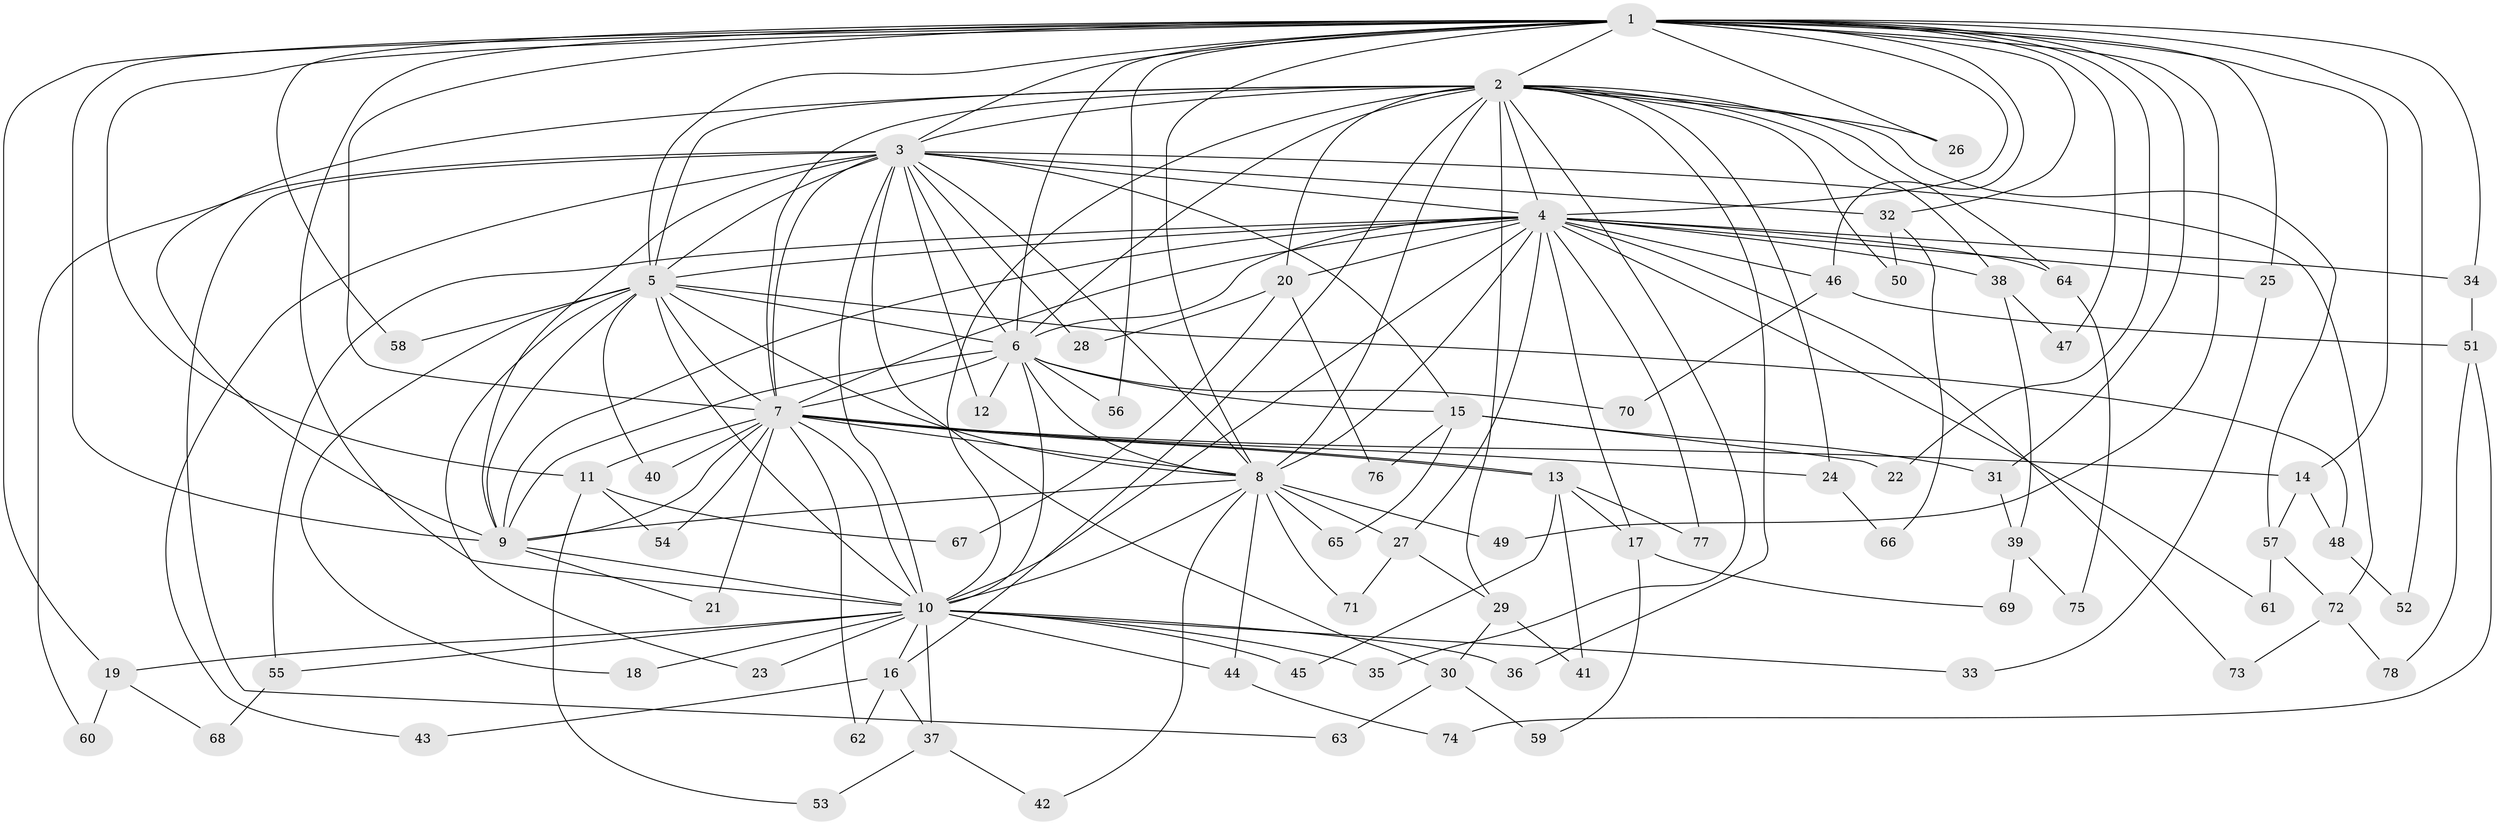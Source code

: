 // Generated by graph-tools (version 1.1) at 2025/01/03/09/25 03:01:22]
// undirected, 78 vertices, 181 edges
graph export_dot {
graph [start="1"]
  node [color=gray90,style=filled];
  1;
  2;
  3;
  4;
  5;
  6;
  7;
  8;
  9;
  10;
  11;
  12;
  13;
  14;
  15;
  16;
  17;
  18;
  19;
  20;
  21;
  22;
  23;
  24;
  25;
  26;
  27;
  28;
  29;
  30;
  31;
  32;
  33;
  34;
  35;
  36;
  37;
  38;
  39;
  40;
  41;
  42;
  43;
  44;
  45;
  46;
  47;
  48;
  49;
  50;
  51;
  52;
  53;
  54;
  55;
  56;
  57;
  58;
  59;
  60;
  61;
  62;
  63;
  64;
  65;
  66;
  67;
  68;
  69;
  70;
  71;
  72;
  73;
  74;
  75;
  76;
  77;
  78;
  1 -- 2;
  1 -- 3;
  1 -- 4;
  1 -- 5;
  1 -- 6;
  1 -- 7;
  1 -- 8;
  1 -- 9;
  1 -- 10;
  1 -- 11;
  1 -- 14;
  1 -- 19;
  1 -- 22;
  1 -- 25;
  1 -- 26;
  1 -- 31;
  1 -- 32;
  1 -- 34;
  1 -- 46;
  1 -- 47;
  1 -- 49;
  1 -- 52;
  1 -- 56;
  1 -- 58;
  2 -- 3;
  2 -- 4;
  2 -- 5;
  2 -- 6;
  2 -- 7;
  2 -- 8;
  2 -- 9;
  2 -- 10;
  2 -- 16;
  2 -- 20;
  2 -- 24;
  2 -- 26;
  2 -- 29;
  2 -- 35;
  2 -- 36;
  2 -- 38;
  2 -- 50;
  2 -- 57;
  2 -- 64;
  3 -- 4;
  3 -- 5;
  3 -- 6;
  3 -- 7;
  3 -- 8;
  3 -- 9;
  3 -- 10;
  3 -- 12;
  3 -- 15;
  3 -- 28;
  3 -- 30;
  3 -- 32;
  3 -- 43;
  3 -- 60;
  3 -- 63;
  3 -- 72;
  4 -- 5;
  4 -- 6;
  4 -- 7;
  4 -- 8;
  4 -- 9;
  4 -- 10;
  4 -- 17;
  4 -- 20;
  4 -- 25;
  4 -- 27;
  4 -- 34;
  4 -- 38;
  4 -- 46;
  4 -- 55;
  4 -- 61;
  4 -- 64;
  4 -- 73;
  4 -- 77;
  5 -- 6;
  5 -- 7;
  5 -- 8;
  5 -- 9;
  5 -- 10;
  5 -- 18;
  5 -- 23;
  5 -- 40;
  5 -- 48;
  5 -- 58;
  6 -- 7;
  6 -- 8;
  6 -- 9;
  6 -- 10;
  6 -- 12;
  6 -- 15;
  6 -- 56;
  6 -- 70;
  7 -- 8;
  7 -- 9;
  7 -- 10;
  7 -- 11;
  7 -- 13;
  7 -- 13;
  7 -- 14;
  7 -- 21;
  7 -- 24;
  7 -- 40;
  7 -- 54;
  7 -- 62;
  8 -- 9;
  8 -- 10;
  8 -- 27;
  8 -- 42;
  8 -- 44;
  8 -- 49;
  8 -- 65;
  8 -- 71;
  9 -- 10;
  9 -- 21;
  10 -- 16;
  10 -- 18;
  10 -- 19;
  10 -- 23;
  10 -- 33;
  10 -- 35;
  10 -- 36;
  10 -- 37;
  10 -- 44;
  10 -- 45;
  10 -- 55;
  11 -- 53;
  11 -- 54;
  11 -- 67;
  13 -- 17;
  13 -- 41;
  13 -- 45;
  13 -- 77;
  14 -- 48;
  14 -- 57;
  15 -- 22;
  15 -- 31;
  15 -- 65;
  15 -- 76;
  16 -- 37;
  16 -- 43;
  16 -- 62;
  17 -- 59;
  17 -- 69;
  19 -- 60;
  19 -- 68;
  20 -- 28;
  20 -- 67;
  20 -- 76;
  24 -- 66;
  25 -- 33;
  27 -- 29;
  27 -- 71;
  29 -- 30;
  29 -- 41;
  30 -- 59;
  30 -- 63;
  31 -- 39;
  32 -- 50;
  32 -- 66;
  34 -- 51;
  37 -- 42;
  37 -- 53;
  38 -- 39;
  38 -- 47;
  39 -- 69;
  39 -- 75;
  44 -- 74;
  46 -- 51;
  46 -- 70;
  48 -- 52;
  51 -- 74;
  51 -- 78;
  55 -- 68;
  57 -- 61;
  57 -- 72;
  64 -- 75;
  72 -- 73;
  72 -- 78;
}
